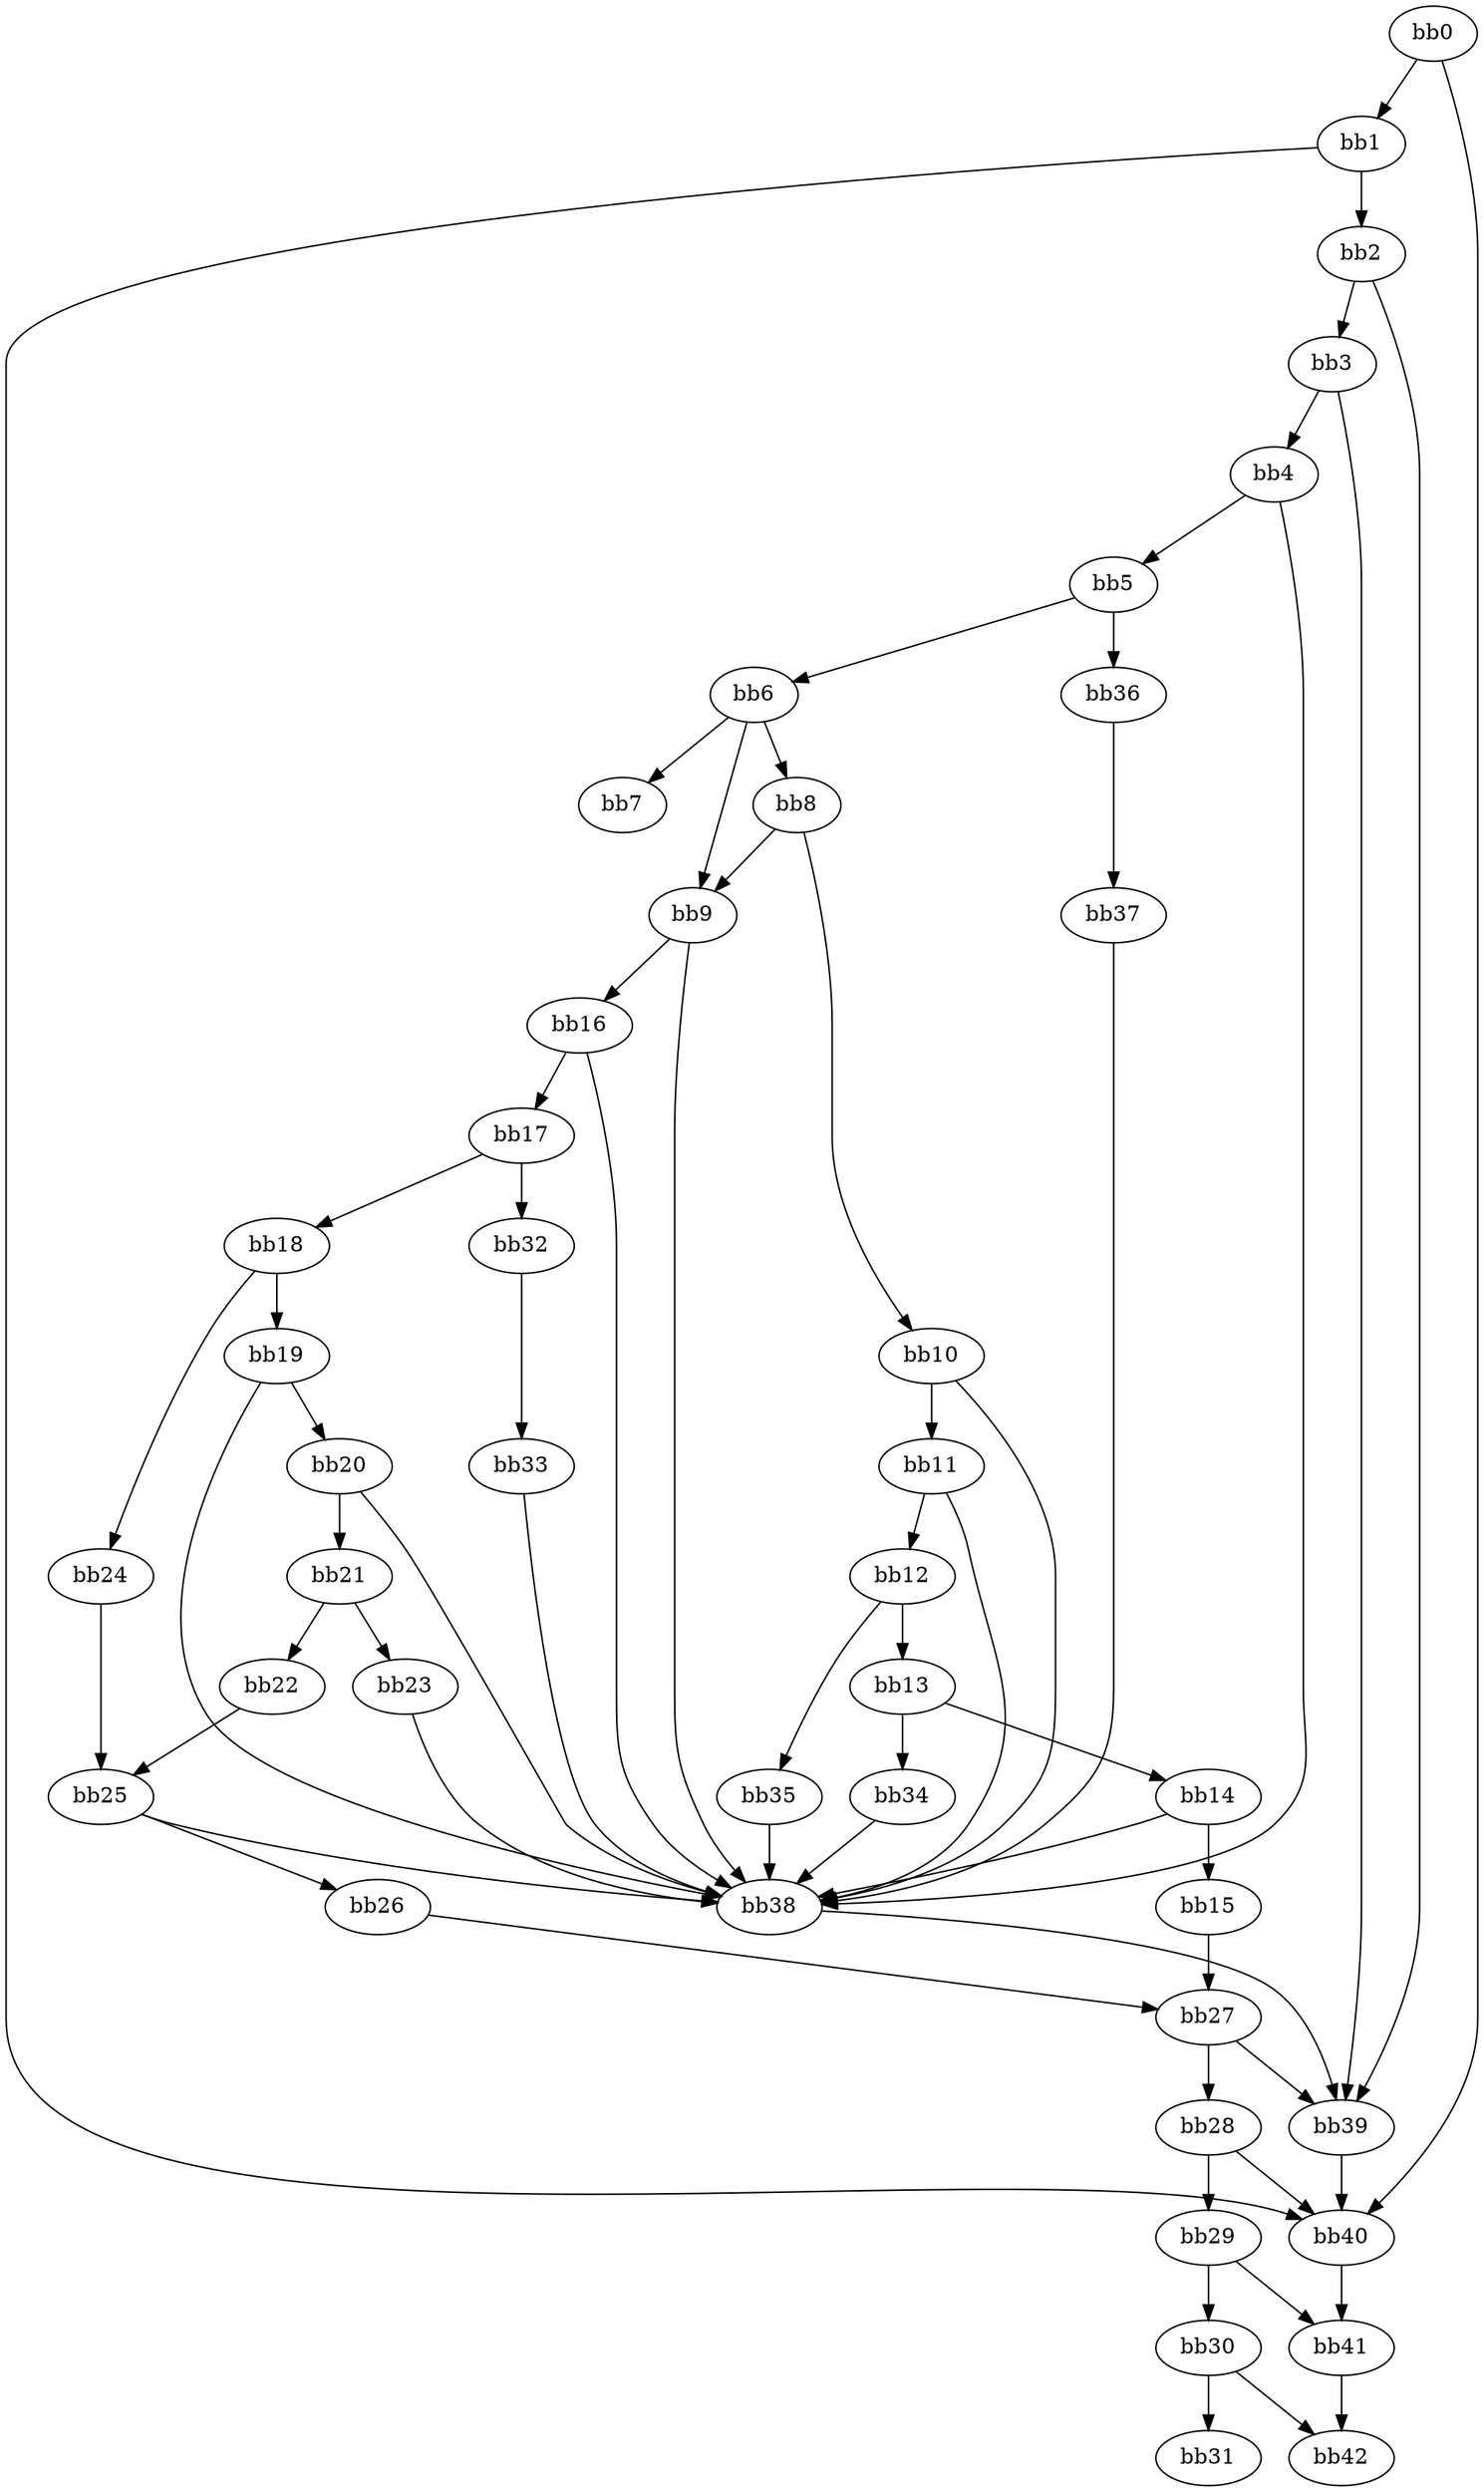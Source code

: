 digraph {
    0 [ label = "bb0\l" ]
    1 [ label = "bb1\l" ]
    2 [ label = "bb2\l" ]
    3 [ label = "bb3\l" ]
    4 [ label = "bb4\l" ]
    5 [ label = "bb5\l" ]
    6 [ label = "bb6\l" ]
    7 [ label = "bb7\l" ]
    8 [ label = "bb8\l" ]
    9 [ label = "bb9\l" ]
    10 [ label = "bb10\l" ]
    11 [ label = "bb11\l" ]
    12 [ label = "bb12\l" ]
    13 [ label = "bb13\l" ]
    14 [ label = "bb14\l" ]
    15 [ label = "bb15\l" ]
    16 [ label = "bb16\l" ]
    17 [ label = "bb17\l" ]
    18 [ label = "bb18\l" ]
    19 [ label = "bb19\l" ]
    20 [ label = "bb20\l" ]
    21 [ label = "bb21\l" ]
    22 [ label = "bb22\l" ]
    23 [ label = "bb23\l" ]
    24 [ label = "bb24\l" ]
    25 [ label = "bb25\l" ]
    26 [ label = "bb26\l" ]
    27 [ label = "bb27\l" ]
    28 [ label = "bb28\l" ]
    29 [ label = "bb29\l" ]
    30 [ label = "bb30\l" ]
    31 [ label = "bb31\l" ]
    32 [ label = "bb32\l" ]
    33 [ label = "bb33\l" ]
    34 [ label = "bb34\l" ]
    35 [ label = "bb35\l" ]
    36 [ label = "bb36\l" ]
    37 [ label = "bb37\l" ]
    38 [ label = "bb38\l" ]
    39 [ label = "bb39\l" ]
    40 [ label = "bb40\l" ]
    41 [ label = "bb41\l" ]
    42 [ label = "bb42\l" ]
    0 -> 1 [ ]
    0 -> 40 [ ]
    1 -> 2 [ ]
    1 -> 40 [ ]
    2 -> 3 [ ]
    2 -> 39 [ ]
    3 -> 4 [ ]
    3 -> 39 [ ]
    4 -> 5 [ ]
    4 -> 38 [ ]
    5 -> 6 [ ]
    5 -> 36 [ ]
    6 -> 7 [ ]
    6 -> 8 [ ]
    6 -> 9 [ ]
    8 -> 9 [ ]
    8 -> 10 [ ]
    9 -> 16 [ ]
    9 -> 38 [ ]
    10 -> 11 [ ]
    10 -> 38 [ ]
    11 -> 12 [ ]
    11 -> 38 [ ]
    12 -> 13 [ ]
    12 -> 35 [ ]
    13 -> 14 [ ]
    13 -> 34 [ ]
    14 -> 15 [ ]
    14 -> 38 [ ]
    15 -> 27 [ ]
    16 -> 17 [ ]
    16 -> 38 [ ]
    17 -> 18 [ ]
    17 -> 32 [ ]
    18 -> 19 [ ]
    18 -> 24 [ ]
    19 -> 20 [ ]
    19 -> 38 [ ]
    20 -> 21 [ ]
    20 -> 38 [ ]
    21 -> 22 [ ]
    21 -> 23 [ ]
    22 -> 25 [ ]
    23 -> 38 [ ]
    24 -> 25 [ ]
    25 -> 26 [ ]
    25 -> 38 [ ]
    26 -> 27 [ ]
    27 -> 28 [ ]
    27 -> 39 [ ]
    28 -> 29 [ ]
    28 -> 40 [ ]
    29 -> 30 [ ]
    29 -> 41 [ ]
    30 -> 31 [ ]
    30 -> 42 [ ]
    32 -> 33 [ ]
    33 -> 38 [ ]
    34 -> 38 [ ]
    35 -> 38 [ ]
    36 -> 37 [ ]
    37 -> 38 [ ]
    38 -> 39 [ ]
    39 -> 40 [ ]
    40 -> 41 [ ]
    41 -> 42 [ ]
}

